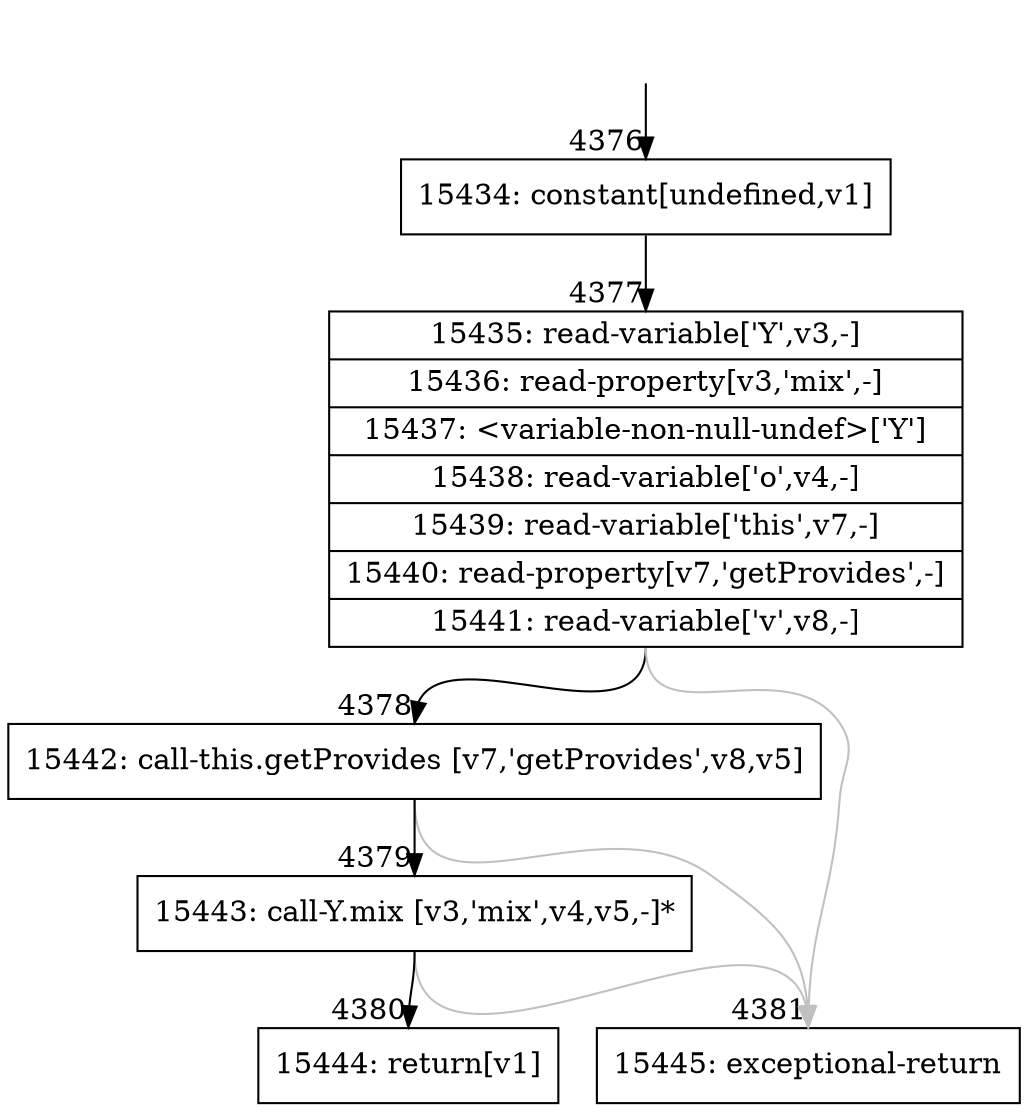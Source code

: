 digraph {
rankdir="TD"
BB_entry202[shape=none,label=""];
BB_entry202 -> BB4376 [tailport=s, headport=n, headlabel="    4376"]
BB4376 [shape=record label="{15434: constant[undefined,v1]}" ] 
BB4376 -> BB4377 [tailport=s, headport=n, headlabel="      4377"]
BB4377 [shape=record label="{15435: read-variable['Y',v3,-]|15436: read-property[v3,'mix',-]|15437: \<variable-non-null-undef\>['Y']|15438: read-variable['o',v4,-]|15439: read-variable['this',v7,-]|15440: read-property[v7,'getProvides',-]|15441: read-variable['v',v8,-]}" ] 
BB4377 -> BB4378 [tailport=s, headport=n, headlabel="      4378"]
BB4377 -> BB4381 [tailport=s, headport=n, color=gray, headlabel="      4381"]
BB4378 [shape=record label="{15442: call-this.getProvides [v7,'getProvides',v8,v5]}" ] 
BB4378 -> BB4379 [tailport=s, headport=n, headlabel="      4379"]
BB4378 -> BB4381 [tailport=s, headport=n, color=gray]
BB4379 [shape=record label="{15443: call-Y.mix [v3,'mix',v4,v5,-]*}" ] 
BB4379 -> BB4380 [tailport=s, headport=n, headlabel="      4380"]
BB4379 -> BB4381 [tailport=s, headport=n, color=gray]
BB4380 [shape=record label="{15444: return[v1]}" ] 
BB4381 [shape=record label="{15445: exceptional-return}" ] 
//#$~ 7406
}
